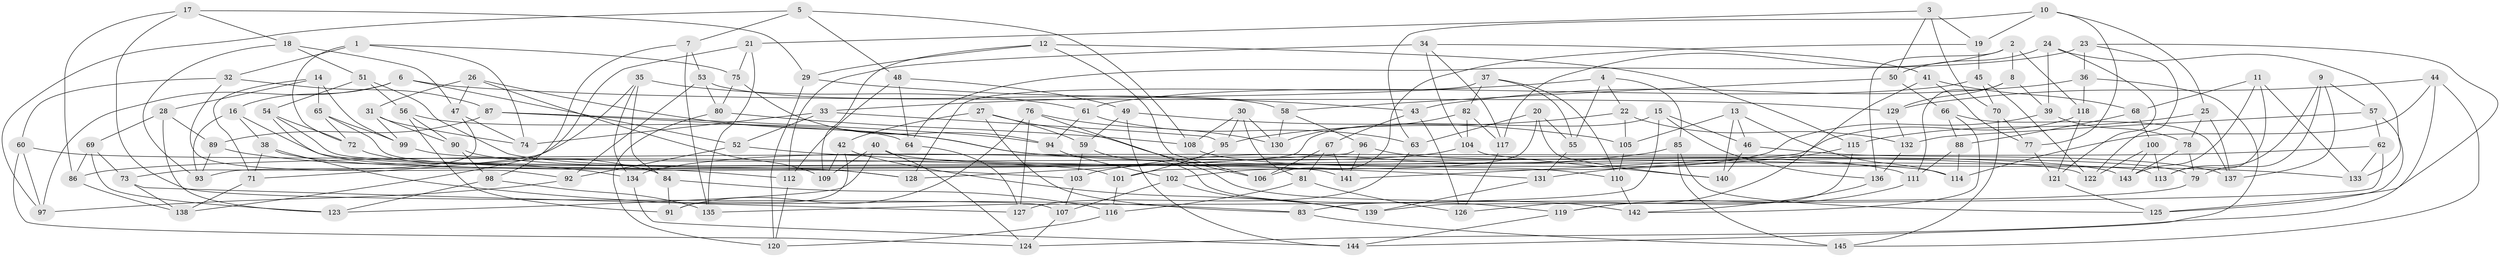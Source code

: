 // Generated by graph-tools (version 1.1) at 2025/38/03/09/25 02:38:05]
// undirected, 145 vertices, 290 edges
graph export_dot {
graph [start="1"]
  node [color=gray90,style=filled];
  1;
  2;
  3;
  4;
  5;
  6;
  7;
  8;
  9;
  10;
  11;
  12;
  13;
  14;
  15;
  16;
  17;
  18;
  19;
  20;
  21;
  22;
  23;
  24;
  25;
  26;
  27;
  28;
  29;
  30;
  31;
  32;
  33;
  34;
  35;
  36;
  37;
  38;
  39;
  40;
  41;
  42;
  43;
  44;
  45;
  46;
  47;
  48;
  49;
  50;
  51;
  52;
  53;
  54;
  55;
  56;
  57;
  58;
  59;
  60;
  61;
  62;
  63;
  64;
  65;
  66;
  67;
  68;
  69;
  70;
  71;
  72;
  73;
  74;
  75;
  76;
  77;
  78;
  79;
  80;
  81;
  82;
  83;
  84;
  85;
  86;
  87;
  88;
  89;
  90;
  91;
  92;
  93;
  94;
  95;
  96;
  97;
  98;
  99;
  100;
  101;
  102;
  103;
  104;
  105;
  106;
  107;
  108;
  109;
  110;
  111;
  112;
  113;
  114;
  115;
  116;
  117;
  118;
  119;
  120;
  121;
  122;
  123;
  124;
  125;
  126;
  127;
  128;
  129;
  130;
  131;
  132;
  133;
  134;
  135;
  136;
  137;
  138;
  139;
  140;
  141;
  142;
  143;
  144;
  145;
  1 -- 74;
  1 -- 75;
  1 -- 72;
  1 -- 32;
  2 -- 117;
  2 -- 118;
  2 -- 8;
  2 -- 136;
  3 -- 50;
  3 -- 21;
  3 -- 70;
  3 -- 19;
  4 -- 33;
  4 -- 22;
  4 -- 55;
  4 -- 85;
  5 -- 108;
  5 -- 48;
  5 -- 7;
  5 -- 97;
  6 -- 16;
  6 -- 97;
  6 -- 129;
  6 -- 52;
  7 -- 53;
  7 -- 135;
  7 -- 98;
  8 -- 39;
  8 -- 111;
  8 -- 129;
  9 -- 79;
  9 -- 137;
  9 -- 113;
  9 -- 57;
  10 -- 25;
  10 -- 19;
  10 -- 63;
  10 -- 77;
  11 -- 113;
  11 -- 143;
  11 -- 133;
  11 -- 68;
  12 -- 109;
  12 -- 115;
  12 -- 106;
  12 -- 29;
  13 -- 46;
  13 -- 114;
  13 -- 140;
  13 -- 105;
  14 -- 99;
  14 -- 71;
  14 -- 65;
  14 -- 28;
  15 -- 46;
  15 -- 136;
  15 -- 93;
  15 -- 135;
  16 -- 38;
  16 -- 141;
  16 -- 93;
  17 -- 18;
  17 -- 107;
  17 -- 86;
  17 -- 29;
  18 -- 93;
  18 -- 51;
  18 -- 47;
  19 -- 45;
  19 -- 106;
  20 -- 55;
  20 -- 63;
  20 -- 140;
  20 -- 101;
  21 -- 75;
  21 -- 138;
  21 -- 135;
  22 -- 95;
  22 -- 132;
  22 -- 105;
  23 -- 122;
  23 -- 36;
  23 -- 64;
  23 -- 125;
  24 -- 121;
  24 -- 133;
  24 -- 39;
  24 -- 50;
  25 -- 137;
  25 -- 78;
  25 -- 115;
  26 -- 122;
  26 -- 109;
  26 -- 47;
  26 -- 31;
  27 -- 42;
  27 -- 83;
  27 -- 106;
  27 -- 59;
  28 -- 123;
  28 -- 89;
  28 -- 69;
  29 -- 43;
  29 -- 120;
  30 -- 108;
  30 -- 95;
  30 -- 81;
  30 -- 130;
  31 -- 90;
  31 -- 99;
  31 -- 74;
  32 -- 87;
  32 -- 60;
  32 -- 92;
  33 -- 52;
  33 -- 95;
  33 -- 74;
  34 -- 117;
  34 -- 112;
  34 -- 104;
  34 -- 41;
  35 -- 71;
  35 -- 61;
  35 -- 134;
  35 -- 84;
  36 -- 118;
  36 -- 43;
  36 -- 144;
  37 -- 82;
  37 -- 128;
  37 -- 110;
  37 -- 55;
  38 -- 71;
  38 -- 83;
  38 -- 112;
  39 -- 102;
  39 -- 78;
  40 -- 124;
  40 -- 123;
  40 -- 109;
  40 -- 79;
  41 -- 77;
  41 -- 68;
  41 -- 126;
  42 -- 109;
  42 -- 139;
  42 -- 91;
  43 -- 126;
  43 -- 67;
  44 -- 129;
  44 -- 145;
  44 -- 114;
  44 -- 124;
  45 -- 70;
  45 -- 122;
  45 -- 61;
  46 -- 140;
  46 -- 137;
  47 -- 74;
  47 -- 73;
  48 -- 49;
  48 -- 112;
  48 -- 64;
  49 -- 144;
  49 -- 105;
  49 -- 59;
  50 -- 58;
  50 -- 66;
  51 -- 54;
  51 -- 56;
  51 -- 143;
  52 -- 131;
  52 -- 92;
  53 -- 92;
  53 -- 80;
  53 -- 58;
  54 -- 72;
  54 -- 103;
  54 -- 113;
  55 -- 131;
  56 -- 90;
  56 -- 64;
  56 -- 91;
  57 -- 62;
  57 -- 125;
  57 -- 132;
  58 -- 130;
  58 -- 96;
  59 -- 119;
  59 -- 103;
  60 -- 101;
  60 -- 124;
  60 -- 97;
  61 -- 94;
  61 -- 63;
  62 -- 133;
  62 -- 139;
  62 -- 86;
  63 -- 127;
  64 -- 127;
  65 -- 72;
  65 -- 128;
  65 -- 99;
  66 -- 142;
  66 -- 88;
  66 -- 137;
  67 -- 141;
  67 -- 106;
  67 -- 81;
  68 -- 88;
  68 -- 100;
  69 -- 73;
  69 -- 123;
  69 -- 86;
  70 -- 77;
  70 -- 145;
  71 -- 138;
  72 -- 84;
  73 -- 127;
  73 -- 138;
  75 -- 80;
  75 -- 94;
  76 -- 127;
  76 -- 142;
  76 -- 130;
  76 -- 91;
  77 -- 121;
  78 -- 79;
  78 -- 143;
  79 -- 83;
  80 -- 120;
  80 -- 108;
  81 -- 126;
  81 -- 116;
  82 -- 117;
  82 -- 104;
  82 -- 130;
  83 -- 145;
  84 -- 116;
  84 -- 91;
  85 -- 145;
  85 -- 125;
  85 -- 103;
  86 -- 138;
  87 -- 94;
  87 -- 89;
  87 -- 133;
  88 -- 111;
  88 -- 114;
  89 -- 93;
  89 -- 134;
  90 -- 128;
  90 -- 98;
  92 -- 97;
  94 -- 102;
  95 -- 101;
  96 -- 128;
  96 -- 141;
  96 -- 111;
  98 -- 135;
  98 -- 123;
  99 -- 114;
  100 -- 113;
  100 -- 143;
  100 -- 122;
  101 -- 116;
  102 -- 107;
  102 -- 139;
  103 -- 107;
  104 -- 134;
  104 -- 140;
  105 -- 110;
  107 -- 124;
  108 -- 110;
  110 -- 142;
  111 -- 119;
  112 -- 120;
  115 -- 131;
  115 -- 119;
  116 -- 120;
  117 -- 126;
  118 -- 121;
  118 -- 141;
  119 -- 144;
  121 -- 125;
  129 -- 132;
  131 -- 139;
  132 -- 136;
  134 -- 144;
  136 -- 142;
}
